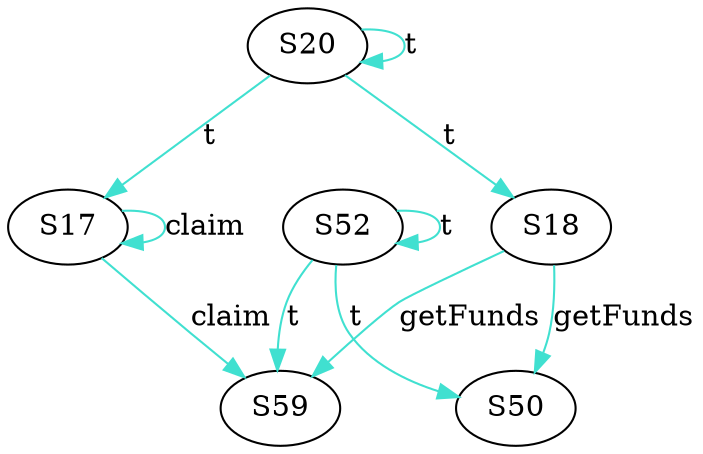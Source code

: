 digraph {

S18->S50 [label="getFunds", style="", color="turquoise"]
S18->S59 [label="getFunds", style="", color="turquoise"]
S52->S50 [label="t", style="", color="turquoise"]
S52->S52 [label="t", style="", color="turquoise"]
S52->S59 [label="t", style="", color="turquoise"]
S20->S17 [label="t", style="", color="turquoise"]
S20->S18 [label="t", style="", color="turquoise"]
S20->S20 [label="t", style="", color="turquoise"]
S17->S17 [label="claim", style="", color="turquoise"]
S17->S59 [label="claim", style="", color="turquoise"]
}